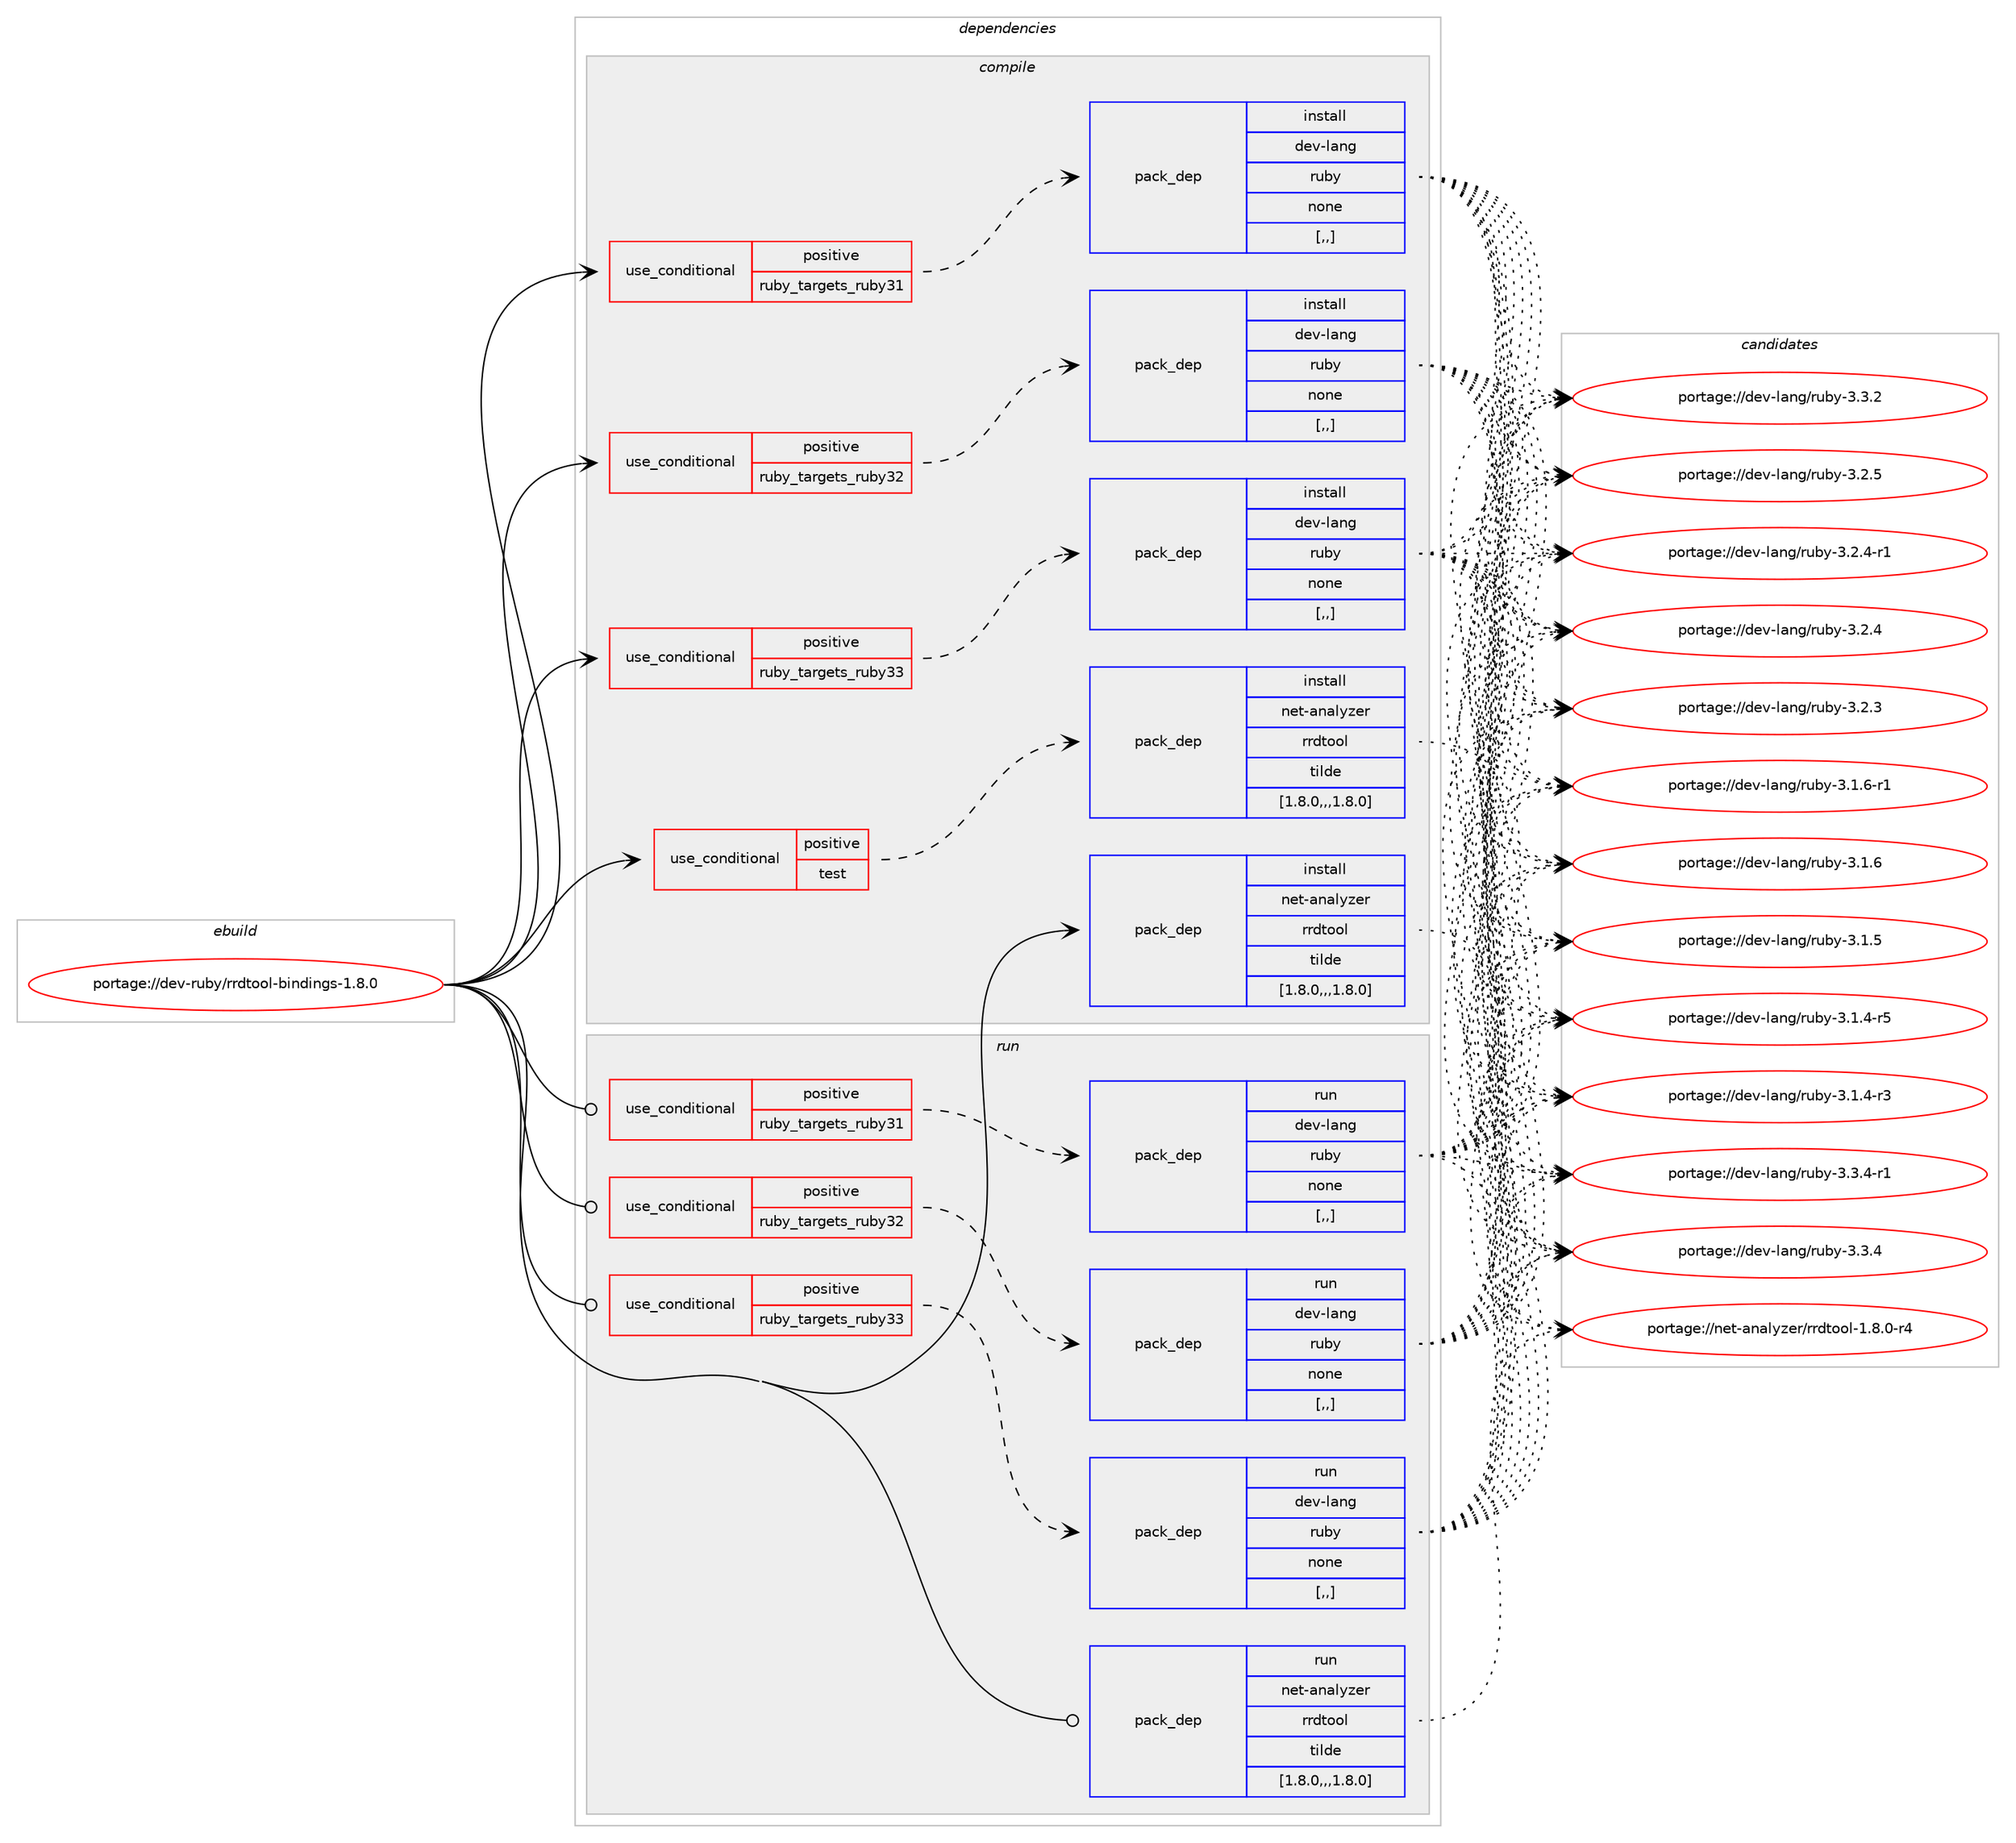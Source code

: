 digraph prolog {

# *************
# Graph options
# *************

newrank=true;
concentrate=true;
compound=true;
graph [rankdir=LR,fontname=Helvetica,fontsize=10,ranksep=1.5];#, ranksep=2.5, nodesep=0.2];
edge  [arrowhead=vee];
node  [fontname=Helvetica,fontsize=10];

# **********
# The ebuild
# **********

subgraph cluster_leftcol {
color=gray;
label=<<i>ebuild</i>>;
id [label="portage://dev-ruby/rrdtool-bindings-1.8.0", color=red, width=4, href="../dev-ruby/rrdtool-bindings-1.8.0.svg"];
}

# ****************
# The dependencies
# ****************

subgraph cluster_midcol {
color=gray;
label=<<i>dependencies</i>>;
subgraph cluster_compile {
fillcolor="#eeeeee";
style=filled;
label=<<i>compile</i>>;
subgraph cond54814 {
dependency199341 [label=<<TABLE BORDER="0" CELLBORDER="1" CELLSPACING="0" CELLPADDING="4"><TR><TD ROWSPAN="3" CELLPADDING="10">use_conditional</TD></TR><TR><TD>positive</TD></TR><TR><TD>ruby_targets_ruby31</TD></TR></TABLE>>, shape=none, color=red];
subgraph pack143165 {
dependency199342 [label=<<TABLE BORDER="0" CELLBORDER="1" CELLSPACING="0" CELLPADDING="4" WIDTH="220"><TR><TD ROWSPAN="6" CELLPADDING="30">pack_dep</TD></TR><TR><TD WIDTH="110">install</TD></TR><TR><TD>dev-lang</TD></TR><TR><TD>ruby</TD></TR><TR><TD>none</TD></TR><TR><TD>[,,]</TD></TR></TABLE>>, shape=none, color=blue];
}
dependency199341:e -> dependency199342:w [weight=20,style="dashed",arrowhead="vee"];
}
id:e -> dependency199341:w [weight=20,style="solid",arrowhead="vee"];
subgraph cond54815 {
dependency199343 [label=<<TABLE BORDER="0" CELLBORDER="1" CELLSPACING="0" CELLPADDING="4"><TR><TD ROWSPAN="3" CELLPADDING="10">use_conditional</TD></TR><TR><TD>positive</TD></TR><TR><TD>ruby_targets_ruby32</TD></TR></TABLE>>, shape=none, color=red];
subgraph pack143166 {
dependency199344 [label=<<TABLE BORDER="0" CELLBORDER="1" CELLSPACING="0" CELLPADDING="4" WIDTH="220"><TR><TD ROWSPAN="6" CELLPADDING="30">pack_dep</TD></TR><TR><TD WIDTH="110">install</TD></TR><TR><TD>dev-lang</TD></TR><TR><TD>ruby</TD></TR><TR><TD>none</TD></TR><TR><TD>[,,]</TD></TR></TABLE>>, shape=none, color=blue];
}
dependency199343:e -> dependency199344:w [weight=20,style="dashed",arrowhead="vee"];
}
id:e -> dependency199343:w [weight=20,style="solid",arrowhead="vee"];
subgraph cond54816 {
dependency199345 [label=<<TABLE BORDER="0" CELLBORDER="1" CELLSPACING="0" CELLPADDING="4"><TR><TD ROWSPAN="3" CELLPADDING="10">use_conditional</TD></TR><TR><TD>positive</TD></TR><TR><TD>ruby_targets_ruby33</TD></TR></TABLE>>, shape=none, color=red];
subgraph pack143167 {
dependency199346 [label=<<TABLE BORDER="0" CELLBORDER="1" CELLSPACING="0" CELLPADDING="4" WIDTH="220"><TR><TD ROWSPAN="6" CELLPADDING="30">pack_dep</TD></TR><TR><TD WIDTH="110">install</TD></TR><TR><TD>dev-lang</TD></TR><TR><TD>ruby</TD></TR><TR><TD>none</TD></TR><TR><TD>[,,]</TD></TR></TABLE>>, shape=none, color=blue];
}
dependency199345:e -> dependency199346:w [weight=20,style="dashed",arrowhead="vee"];
}
id:e -> dependency199345:w [weight=20,style="solid",arrowhead="vee"];
subgraph cond54817 {
dependency199347 [label=<<TABLE BORDER="0" CELLBORDER="1" CELLSPACING="0" CELLPADDING="4"><TR><TD ROWSPAN="3" CELLPADDING="10">use_conditional</TD></TR><TR><TD>positive</TD></TR><TR><TD>test</TD></TR></TABLE>>, shape=none, color=red];
subgraph pack143168 {
dependency199348 [label=<<TABLE BORDER="0" CELLBORDER="1" CELLSPACING="0" CELLPADDING="4" WIDTH="220"><TR><TD ROWSPAN="6" CELLPADDING="30">pack_dep</TD></TR><TR><TD WIDTH="110">install</TD></TR><TR><TD>net-analyzer</TD></TR><TR><TD>rrdtool</TD></TR><TR><TD>tilde</TD></TR><TR><TD>[1.8.0,,,1.8.0]</TD></TR></TABLE>>, shape=none, color=blue];
}
dependency199347:e -> dependency199348:w [weight=20,style="dashed",arrowhead="vee"];
}
id:e -> dependency199347:w [weight=20,style="solid",arrowhead="vee"];
subgraph pack143169 {
dependency199349 [label=<<TABLE BORDER="0" CELLBORDER="1" CELLSPACING="0" CELLPADDING="4" WIDTH="220"><TR><TD ROWSPAN="6" CELLPADDING="30">pack_dep</TD></TR><TR><TD WIDTH="110">install</TD></TR><TR><TD>net-analyzer</TD></TR><TR><TD>rrdtool</TD></TR><TR><TD>tilde</TD></TR><TR><TD>[1.8.0,,,1.8.0]</TD></TR></TABLE>>, shape=none, color=blue];
}
id:e -> dependency199349:w [weight=20,style="solid",arrowhead="vee"];
}
subgraph cluster_compileandrun {
fillcolor="#eeeeee";
style=filled;
label=<<i>compile and run</i>>;
}
subgraph cluster_run {
fillcolor="#eeeeee";
style=filled;
label=<<i>run</i>>;
subgraph cond54818 {
dependency199350 [label=<<TABLE BORDER="0" CELLBORDER="1" CELLSPACING="0" CELLPADDING="4"><TR><TD ROWSPAN="3" CELLPADDING="10">use_conditional</TD></TR><TR><TD>positive</TD></TR><TR><TD>ruby_targets_ruby31</TD></TR></TABLE>>, shape=none, color=red];
subgraph pack143170 {
dependency199351 [label=<<TABLE BORDER="0" CELLBORDER="1" CELLSPACING="0" CELLPADDING="4" WIDTH="220"><TR><TD ROWSPAN="6" CELLPADDING="30">pack_dep</TD></TR><TR><TD WIDTH="110">run</TD></TR><TR><TD>dev-lang</TD></TR><TR><TD>ruby</TD></TR><TR><TD>none</TD></TR><TR><TD>[,,]</TD></TR></TABLE>>, shape=none, color=blue];
}
dependency199350:e -> dependency199351:w [weight=20,style="dashed",arrowhead="vee"];
}
id:e -> dependency199350:w [weight=20,style="solid",arrowhead="odot"];
subgraph cond54819 {
dependency199352 [label=<<TABLE BORDER="0" CELLBORDER="1" CELLSPACING="0" CELLPADDING="4"><TR><TD ROWSPAN="3" CELLPADDING="10">use_conditional</TD></TR><TR><TD>positive</TD></TR><TR><TD>ruby_targets_ruby32</TD></TR></TABLE>>, shape=none, color=red];
subgraph pack143171 {
dependency199353 [label=<<TABLE BORDER="0" CELLBORDER="1" CELLSPACING="0" CELLPADDING="4" WIDTH="220"><TR><TD ROWSPAN="6" CELLPADDING="30">pack_dep</TD></TR><TR><TD WIDTH="110">run</TD></TR><TR><TD>dev-lang</TD></TR><TR><TD>ruby</TD></TR><TR><TD>none</TD></TR><TR><TD>[,,]</TD></TR></TABLE>>, shape=none, color=blue];
}
dependency199352:e -> dependency199353:w [weight=20,style="dashed",arrowhead="vee"];
}
id:e -> dependency199352:w [weight=20,style="solid",arrowhead="odot"];
subgraph cond54820 {
dependency199354 [label=<<TABLE BORDER="0" CELLBORDER="1" CELLSPACING="0" CELLPADDING="4"><TR><TD ROWSPAN="3" CELLPADDING="10">use_conditional</TD></TR><TR><TD>positive</TD></TR><TR><TD>ruby_targets_ruby33</TD></TR></TABLE>>, shape=none, color=red];
subgraph pack143172 {
dependency199355 [label=<<TABLE BORDER="0" CELLBORDER="1" CELLSPACING="0" CELLPADDING="4" WIDTH="220"><TR><TD ROWSPAN="6" CELLPADDING="30">pack_dep</TD></TR><TR><TD WIDTH="110">run</TD></TR><TR><TD>dev-lang</TD></TR><TR><TD>ruby</TD></TR><TR><TD>none</TD></TR><TR><TD>[,,]</TD></TR></TABLE>>, shape=none, color=blue];
}
dependency199354:e -> dependency199355:w [weight=20,style="dashed",arrowhead="vee"];
}
id:e -> dependency199354:w [weight=20,style="solid",arrowhead="odot"];
subgraph pack143173 {
dependency199356 [label=<<TABLE BORDER="0" CELLBORDER="1" CELLSPACING="0" CELLPADDING="4" WIDTH="220"><TR><TD ROWSPAN="6" CELLPADDING="30">pack_dep</TD></TR><TR><TD WIDTH="110">run</TD></TR><TR><TD>net-analyzer</TD></TR><TR><TD>rrdtool</TD></TR><TR><TD>tilde</TD></TR><TR><TD>[1.8.0,,,1.8.0]</TD></TR></TABLE>>, shape=none, color=blue];
}
id:e -> dependency199356:w [weight=20,style="solid",arrowhead="odot"];
}
}

# **************
# The candidates
# **************

subgraph cluster_choices {
rank=same;
color=gray;
label=<<i>candidates</i>>;

subgraph choice143165 {
color=black;
nodesep=1;
choice100101118451089711010347114117981214551465146524511449 [label="portage://dev-lang/ruby-3.3.4-r1", color=red, width=4,href="../dev-lang/ruby-3.3.4-r1.svg"];
choice10010111845108971101034711411798121455146514652 [label="portage://dev-lang/ruby-3.3.4", color=red, width=4,href="../dev-lang/ruby-3.3.4.svg"];
choice10010111845108971101034711411798121455146514650 [label="portage://dev-lang/ruby-3.3.2", color=red, width=4,href="../dev-lang/ruby-3.3.2.svg"];
choice10010111845108971101034711411798121455146504653 [label="portage://dev-lang/ruby-3.2.5", color=red, width=4,href="../dev-lang/ruby-3.2.5.svg"];
choice100101118451089711010347114117981214551465046524511449 [label="portage://dev-lang/ruby-3.2.4-r1", color=red, width=4,href="../dev-lang/ruby-3.2.4-r1.svg"];
choice10010111845108971101034711411798121455146504652 [label="portage://dev-lang/ruby-3.2.4", color=red, width=4,href="../dev-lang/ruby-3.2.4.svg"];
choice10010111845108971101034711411798121455146504651 [label="portage://dev-lang/ruby-3.2.3", color=red, width=4,href="../dev-lang/ruby-3.2.3.svg"];
choice100101118451089711010347114117981214551464946544511449 [label="portage://dev-lang/ruby-3.1.6-r1", color=red, width=4,href="../dev-lang/ruby-3.1.6-r1.svg"];
choice10010111845108971101034711411798121455146494654 [label="portage://dev-lang/ruby-3.1.6", color=red, width=4,href="../dev-lang/ruby-3.1.6.svg"];
choice10010111845108971101034711411798121455146494653 [label="portage://dev-lang/ruby-3.1.5", color=red, width=4,href="../dev-lang/ruby-3.1.5.svg"];
choice100101118451089711010347114117981214551464946524511453 [label="portage://dev-lang/ruby-3.1.4-r5", color=red, width=4,href="../dev-lang/ruby-3.1.4-r5.svg"];
choice100101118451089711010347114117981214551464946524511451 [label="portage://dev-lang/ruby-3.1.4-r3", color=red, width=4,href="../dev-lang/ruby-3.1.4-r3.svg"];
dependency199342:e -> choice100101118451089711010347114117981214551465146524511449:w [style=dotted,weight="100"];
dependency199342:e -> choice10010111845108971101034711411798121455146514652:w [style=dotted,weight="100"];
dependency199342:e -> choice10010111845108971101034711411798121455146514650:w [style=dotted,weight="100"];
dependency199342:e -> choice10010111845108971101034711411798121455146504653:w [style=dotted,weight="100"];
dependency199342:e -> choice100101118451089711010347114117981214551465046524511449:w [style=dotted,weight="100"];
dependency199342:e -> choice10010111845108971101034711411798121455146504652:w [style=dotted,weight="100"];
dependency199342:e -> choice10010111845108971101034711411798121455146504651:w [style=dotted,weight="100"];
dependency199342:e -> choice100101118451089711010347114117981214551464946544511449:w [style=dotted,weight="100"];
dependency199342:e -> choice10010111845108971101034711411798121455146494654:w [style=dotted,weight="100"];
dependency199342:e -> choice10010111845108971101034711411798121455146494653:w [style=dotted,weight="100"];
dependency199342:e -> choice100101118451089711010347114117981214551464946524511453:w [style=dotted,weight="100"];
dependency199342:e -> choice100101118451089711010347114117981214551464946524511451:w [style=dotted,weight="100"];
}
subgraph choice143166 {
color=black;
nodesep=1;
choice100101118451089711010347114117981214551465146524511449 [label="portage://dev-lang/ruby-3.3.4-r1", color=red, width=4,href="../dev-lang/ruby-3.3.4-r1.svg"];
choice10010111845108971101034711411798121455146514652 [label="portage://dev-lang/ruby-3.3.4", color=red, width=4,href="../dev-lang/ruby-3.3.4.svg"];
choice10010111845108971101034711411798121455146514650 [label="portage://dev-lang/ruby-3.3.2", color=red, width=4,href="../dev-lang/ruby-3.3.2.svg"];
choice10010111845108971101034711411798121455146504653 [label="portage://dev-lang/ruby-3.2.5", color=red, width=4,href="../dev-lang/ruby-3.2.5.svg"];
choice100101118451089711010347114117981214551465046524511449 [label="portage://dev-lang/ruby-3.2.4-r1", color=red, width=4,href="../dev-lang/ruby-3.2.4-r1.svg"];
choice10010111845108971101034711411798121455146504652 [label="portage://dev-lang/ruby-3.2.4", color=red, width=4,href="../dev-lang/ruby-3.2.4.svg"];
choice10010111845108971101034711411798121455146504651 [label="portage://dev-lang/ruby-3.2.3", color=red, width=4,href="../dev-lang/ruby-3.2.3.svg"];
choice100101118451089711010347114117981214551464946544511449 [label="portage://dev-lang/ruby-3.1.6-r1", color=red, width=4,href="../dev-lang/ruby-3.1.6-r1.svg"];
choice10010111845108971101034711411798121455146494654 [label="portage://dev-lang/ruby-3.1.6", color=red, width=4,href="../dev-lang/ruby-3.1.6.svg"];
choice10010111845108971101034711411798121455146494653 [label="portage://dev-lang/ruby-3.1.5", color=red, width=4,href="../dev-lang/ruby-3.1.5.svg"];
choice100101118451089711010347114117981214551464946524511453 [label="portage://dev-lang/ruby-3.1.4-r5", color=red, width=4,href="../dev-lang/ruby-3.1.4-r5.svg"];
choice100101118451089711010347114117981214551464946524511451 [label="portage://dev-lang/ruby-3.1.4-r3", color=red, width=4,href="../dev-lang/ruby-3.1.4-r3.svg"];
dependency199344:e -> choice100101118451089711010347114117981214551465146524511449:w [style=dotted,weight="100"];
dependency199344:e -> choice10010111845108971101034711411798121455146514652:w [style=dotted,weight="100"];
dependency199344:e -> choice10010111845108971101034711411798121455146514650:w [style=dotted,weight="100"];
dependency199344:e -> choice10010111845108971101034711411798121455146504653:w [style=dotted,weight="100"];
dependency199344:e -> choice100101118451089711010347114117981214551465046524511449:w [style=dotted,weight="100"];
dependency199344:e -> choice10010111845108971101034711411798121455146504652:w [style=dotted,weight="100"];
dependency199344:e -> choice10010111845108971101034711411798121455146504651:w [style=dotted,weight="100"];
dependency199344:e -> choice100101118451089711010347114117981214551464946544511449:w [style=dotted,weight="100"];
dependency199344:e -> choice10010111845108971101034711411798121455146494654:w [style=dotted,weight="100"];
dependency199344:e -> choice10010111845108971101034711411798121455146494653:w [style=dotted,weight="100"];
dependency199344:e -> choice100101118451089711010347114117981214551464946524511453:w [style=dotted,weight="100"];
dependency199344:e -> choice100101118451089711010347114117981214551464946524511451:w [style=dotted,weight="100"];
}
subgraph choice143167 {
color=black;
nodesep=1;
choice100101118451089711010347114117981214551465146524511449 [label="portage://dev-lang/ruby-3.3.4-r1", color=red, width=4,href="../dev-lang/ruby-3.3.4-r1.svg"];
choice10010111845108971101034711411798121455146514652 [label="portage://dev-lang/ruby-3.3.4", color=red, width=4,href="../dev-lang/ruby-3.3.4.svg"];
choice10010111845108971101034711411798121455146514650 [label="portage://dev-lang/ruby-3.3.2", color=red, width=4,href="../dev-lang/ruby-3.3.2.svg"];
choice10010111845108971101034711411798121455146504653 [label="portage://dev-lang/ruby-3.2.5", color=red, width=4,href="../dev-lang/ruby-3.2.5.svg"];
choice100101118451089711010347114117981214551465046524511449 [label="portage://dev-lang/ruby-3.2.4-r1", color=red, width=4,href="../dev-lang/ruby-3.2.4-r1.svg"];
choice10010111845108971101034711411798121455146504652 [label="portage://dev-lang/ruby-3.2.4", color=red, width=4,href="../dev-lang/ruby-3.2.4.svg"];
choice10010111845108971101034711411798121455146504651 [label="portage://dev-lang/ruby-3.2.3", color=red, width=4,href="../dev-lang/ruby-3.2.3.svg"];
choice100101118451089711010347114117981214551464946544511449 [label="portage://dev-lang/ruby-3.1.6-r1", color=red, width=4,href="../dev-lang/ruby-3.1.6-r1.svg"];
choice10010111845108971101034711411798121455146494654 [label="portage://dev-lang/ruby-3.1.6", color=red, width=4,href="../dev-lang/ruby-3.1.6.svg"];
choice10010111845108971101034711411798121455146494653 [label="portage://dev-lang/ruby-3.1.5", color=red, width=4,href="../dev-lang/ruby-3.1.5.svg"];
choice100101118451089711010347114117981214551464946524511453 [label="portage://dev-lang/ruby-3.1.4-r5", color=red, width=4,href="../dev-lang/ruby-3.1.4-r5.svg"];
choice100101118451089711010347114117981214551464946524511451 [label="portage://dev-lang/ruby-3.1.4-r3", color=red, width=4,href="../dev-lang/ruby-3.1.4-r3.svg"];
dependency199346:e -> choice100101118451089711010347114117981214551465146524511449:w [style=dotted,weight="100"];
dependency199346:e -> choice10010111845108971101034711411798121455146514652:w [style=dotted,weight="100"];
dependency199346:e -> choice10010111845108971101034711411798121455146514650:w [style=dotted,weight="100"];
dependency199346:e -> choice10010111845108971101034711411798121455146504653:w [style=dotted,weight="100"];
dependency199346:e -> choice100101118451089711010347114117981214551465046524511449:w [style=dotted,weight="100"];
dependency199346:e -> choice10010111845108971101034711411798121455146504652:w [style=dotted,weight="100"];
dependency199346:e -> choice10010111845108971101034711411798121455146504651:w [style=dotted,weight="100"];
dependency199346:e -> choice100101118451089711010347114117981214551464946544511449:w [style=dotted,weight="100"];
dependency199346:e -> choice10010111845108971101034711411798121455146494654:w [style=dotted,weight="100"];
dependency199346:e -> choice10010111845108971101034711411798121455146494653:w [style=dotted,weight="100"];
dependency199346:e -> choice100101118451089711010347114117981214551464946524511453:w [style=dotted,weight="100"];
dependency199346:e -> choice100101118451089711010347114117981214551464946524511451:w [style=dotted,weight="100"];
}
subgraph choice143168 {
color=black;
nodesep=1;
choice110101116459711097108121122101114471141141001161111111084549465646484511452 [label="portage://net-analyzer/rrdtool-1.8.0-r4", color=red, width=4,href="../net-analyzer/rrdtool-1.8.0-r4.svg"];
dependency199348:e -> choice110101116459711097108121122101114471141141001161111111084549465646484511452:w [style=dotted,weight="100"];
}
subgraph choice143169 {
color=black;
nodesep=1;
choice110101116459711097108121122101114471141141001161111111084549465646484511452 [label="portage://net-analyzer/rrdtool-1.8.0-r4", color=red, width=4,href="../net-analyzer/rrdtool-1.8.0-r4.svg"];
dependency199349:e -> choice110101116459711097108121122101114471141141001161111111084549465646484511452:w [style=dotted,weight="100"];
}
subgraph choice143170 {
color=black;
nodesep=1;
choice100101118451089711010347114117981214551465146524511449 [label="portage://dev-lang/ruby-3.3.4-r1", color=red, width=4,href="../dev-lang/ruby-3.3.4-r1.svg"];
choice10010111845108971101034711411798121455146514652 [label="portage://dev-lang/ruby-3.3.4", color=red, width=4,href="../dev-lang/ruby-3.3.4.svg"];
choice10010111845108971101034711411798121455146514650 [label="portage://dev-lang/ruby-3.3.2", color=red, width=4,href="../dev-lang/ruby-3.3.2.svg"];
choice10010111845108971101034711411798121455146504653 [label="portage://dev-lang/ruby-3.2.5", color=red, width=4,href="../dev-lang/ruby-3.2.5.svg"];
choice100101118451089711010347114117981214551465046524511449 [label="portage://dev-lang/ruby-3.2.4-r1", color=red, width=4,href="../dev-lang/ruby-3.2.4-r1.svg"];
choice10010111845108971101034711411798121455146504652 [label="portage://dev-lang/ruby-3.2.4", color=red, width=4,href="../dev-lang/ruby-3.2.4.svg"];
choice10010111845108971101034711411798121455146504651 [label="portage://dev-lang/ruby-3.2.3", color=red, width=4,href="../dev-lang/ruby-3.2.3.svg"];
choice100101118451089711010347114117981214551464946544511449 [label="portage://dev-lang/ruby-3.1.6-r1", color=red, width=4,href="../dev-lang/ruby-3.1.6-r1.svg"];
choice10010111845108971101034711411798121455146494654 [label="portage://dev-lang/ruby-3.1.6", color=red, width=4,href="../dev-lang/ruby-3.1.6.svg"];
choice10010111845108971101034711411798121455146494653 [label="portage://dev-lang/ruby-3.1.5", color=red, width=4,href="../dev-lang/ruby-3.1.5.svg"];
choice100101118451089711010347114117981214551464946524511453 [label="portage://dev-lang/ruby-3.1.4-r5", color=red, width=4,href="../dev-lang/ruby-3.1.4-r5.svg"];
choice100101118451089711010347114117981214551464946524511451 [label="portage://dev-lang/ruby-3.1.4-r3", color=red, width=4,href="../dev-lang/ruby-3.1.4-r3.svg"];
dependency199351:e -> choice100101118451089711010347114117981214551465146524511449:w [style=dotted,weight="100"];
dependency199351:e -> choice10010111845108971101034711411798121455146514652:w [style=dotted,weight="100"];
dependency199351:e -> choice10010111845108971101034711411798121455146514650:w [style=dotted,weight="100"];
dependency199351:e -> choice10010111845108971101034711411798121455146504653:w [style=dotted,weight="100"];
dependency199351:e -> choice100101118451089711010347114117981214551465046524511449:w [style=dotted,weight="100"];
dependency199351:e -> choice10010111845108971101034711411798121455146504652:w [style=dotted,weight="100"];
dependency199351:e -> choice10010111845108971101034711411798121455146504651:w [style=dotted,weight="100"];
dependency199351:e -> choice100101118451089711010347114117981214551464946544511449:w [style=dotted,weight="100"];
dependency199351:e -> choice10010111845108971101034711411798121455146494654:w [style=dotted,weight="100"];
dependency199351:e -> choice10010111845108971101034711411798121455146494653:w [style=dotted,weight="100"];
dependency199351:e -> choice100101118451089711010347114117981214551464946524511453:w [style=dotted,weight="100"];
dependency199351:e -> choice100101118451089711010347114117981214551464946524511451:w [style=dotted,weight="100"];
}
subgraph choice143171 {
color=black;
nodesep=1;
choice100101118451089711010347114117981214551465146524511449 [label="portage://dev-lang/ruby-3.3.4-r1", color=red, width=4,href="../dev-lang/ruby-3.3.4-r1.svg"];
choice10010111845108971101034711411798121455146514652 [label="portage://dev-lang/ruby-3.3.4", color=red, width=4,href="../dev-lang/ruby-3.3.4.svg"];
choice10010111845108971101034711411798121455146514650 [label="portage://dev-lang/ruby-3.3.2", color=red, width=4,href="../dev-lang/ruby-3.3.2.svg"];
choice10010111845108971101034711411798121455146504653 [label="portage://dev-lang/ruby-3.2.5", color=red, width=4,href="../dev-lang/ruby-3.2.5.svg"];
choice100101118451089711010347114117981214551465046524511449 [label="portage://dev-lang/ruby-3.2.4-r1", color=red, width=4,href="../dev-lang/ruby-3.2.4-r1.svg"];
choice10010111845108971101034711411798121455146504652 [label="portage://dev-lang/ruby-3.2.4", color=red, width=4,href="../dev-lang/ruby-3.2.4.svg"];
choice10010111845108971101034711411798121455146504651 [label="portage://dev-lang/ruby-3.2.3", color=red, width=4,href="../dev-lang/ruby-3.2.3.svg"];
choice100101118451089711010347114117981214551464946544511449 [label="portage://dev-lang/ruby-3.1.6-r1", color=red, width=4,href="../dev-lang/ruby-3.1.6-r1.svg"];
choice10010111845108971101034711411798121455146494654 [label="portage://dev-lang/ruby-3.1.6", color=red, width=4,href="../dev-lang/ruby-3.1.6.svg"];
choice10010111845108971101034711411798121455146494653 [label="portage://dev-lang/ruby-3.1.5", color=red, width=4,href="../dev-lang/ruby-3.1.5.svg"];
choice100101118451089711010347114117981214551464946524511453 [label="portage://dev-lang/ruby-3.1.4-r5", color=red, width=4,href="../dev-lang/ruby-3.1.4-r5.svg"];
choice100101118451089711010347114117981214551464946524511451 [label="portage://dev-lang/ruby-3.1.4-r3", color=red, width=4,href="../dev-lang/ruby-3.1.4-r3.svg"];
dependency199353:e -> choice100101118451089711010347114117981214551465146524511449:w [style=dotted,weight="100"];
dependency199353:e -> choice10010111845108971101034711411798121455146514652:w [style=dotted,weight="100"];
dependency199353:e -> choice10010111845108971101034711411798121455146514650:w [style=dotted,weight="100"];
dependency199353:e -> choice10010111845108971101034711411798121455146504653:w [style=dotted,weight="100"];
dependency199353:e -> choice100101118451089711010347114117981214551465046524511449:w [style=dotted,weight="100"];
dependency199353:e -> choice10010111845108971101034711411798121455146504652:w [style=dotted,weight="100"];
dependency199353:e -> choice10010111845108971101034711411798121455146504651:w [style=dotted,weight="100"];
dependency199353:e -> choice100101118451089711010347114117981214551464946544511449:w [style=dotted,weight="100"];
dependency199353:e -> choice10010111845108971101034711411798121455146494654:w [style=dotted,weight="100"];
dependency199353:e -> choice10010111845108971101034711411798121455146494653:w [style=dotted,weight="100"];
dependency199353:e -> choice100101118451089711010347114117981214551464946524511453:w [style=dotted,weight="100"];
dependency199353:e -> choice100101118451089711010347114117981214551464946524511451:w [style=dotted,weight="100"];
}
subgraph choice143172 {
color=black;
nodesep=1;
choice100101118451089711010347114117981214551465146524511449 [label="portage://dev-lang/ruby-3.3.4-r1", color=red, width=4,href="../dev-lang/ruby-3.3.4-r1.svg"];
choice10010111845108971101034711411798121455146514652 [label="portage://dev-lang/ruby-3.3.4", color=red, width=4,href="../dev-lang/ruby-3.3.4.svg"];
choice10010111845108971101034711411798121455146514650 [label="portage://dev-lang/ruby-3.3.2", color=red, width=4,href="../dev-lang/ruby-3.3.2.svg"];
choice10010111845108971101034711411798121455146504653 [label="portage://dev-lang/ruby-3.2.5", color=red, width=4,href="../dev-lang/ruby-3.2.5.svg"];
choice100101118451089711010347114117981214551465046524511449 [label="portage://dev-lang/ruby-3.2.4-r1", color=red, width=4,href="../dev-lang/ruby-3.2.4-r1.svg"];
choice10010111845108971101034711411798121455146504652 [label="portage://dev-lang/ruby-3.2.4", color=red, width=4,href="../dev-lang/ruby-3.2.4.svg"];
choice10010111845108971101034711411798121455146504651 [label="portage://dev-lang/ruby-3.2.3", color=red, width=4,href="../dev-lang/ruby-3.2.3.svg"];
choice100101118451089711010347114117981214551464946544511449 [label="portage://dev-lang/ruby-3.1.6-r1", color=red, width=4,href="../dev-lang/ruby-3.1.6-r1.svg"];
choice10010111845108971101034711411798121455146494654 [label="portage://dev-lang/ruby-3.1.6", color=red, width=4,href="../dev-lang/ruby-3.1.6.svg"];
choice10010111845108971101034711411798121455146494653 [label="portage://dev-lang/ruby-3.1.5", color=red, width=4,href="../dev-lang/ruby-3.1.5.svg"];
choice100101118451089711010347114117981214551464946524511453 [label="portage://dev-lang/ruby-3.1.4-r5", color=red, width=4,href="../dev-lang/ruby-3.1.4-r5.svg"];
choice100101118451089711010347114117981214551464946524511451 [label="portage://dev-lang/ruby-3.1.4-r3", color=red, width=4,href="../dev-lang/ruby-3.1.4-r3.svg"];
dependency199355:e -> choice100101118451089711010347114117981214551465146524511449:w [style=dotted,weight="100"];
dependency199355:e -> choice10010111845108971101034711411798121455146514652:w [style=dotted,weight="100"];
dependency199355:e -> choice10010111845108971101034711411798121455146514650:w [style=dotted,weight="100"];
dependency199355:e -> choice10010111845108971101034711411798121455146504653:w [style=dotted,weight="100"];
dependency199355:e -> choice100101118451089711010347114117981214551465046524511449:w [style=dotted,weight="100"];
dependency199355:e -> choice10010111845108971101034711411798121455146504652:w [style=dotted,weight="100"];
dependency199355:e -> choice10010111845108971101034711411798121455146504651:w [style=dotted,weight="100"];
dependency199355:e -> choice100101118451089711010347114117981214551464946544511449:w [style=dotted,weight="100"];
dependency199355:e -> choice10010111845108971101034711411798121455146494654:w [style=dotted,weight="100"];
dependency199355:e -> choice10010111845108971101034711411798121455146494653:w [style=dotted,weight="100"];
dependency199355:e -> choice100101118451089711010347114117981214551464946524511453:w [style=dotted,weight="100"];
dependency199355:e -> choice100101118451089711010347114117981214551464946524511451:w [style=dotted,weight="100"];
}
subgraph choice143173 {
color=black;
nodesep=1;
choice110101116459711097108121122101114471141141001161111111084549465646484511452 [label="portage://net-analyzer/rrdtool-1.8.0-r4", color=red, width=4,href="../net-analyzer/rrdtool-1.8.0-r4.svg"];
dependency199356:e -> choice110101116459711097108121122101114471141141001161111111084549465646484511452:w [style=dotted,weight="100"];
}
}

}

